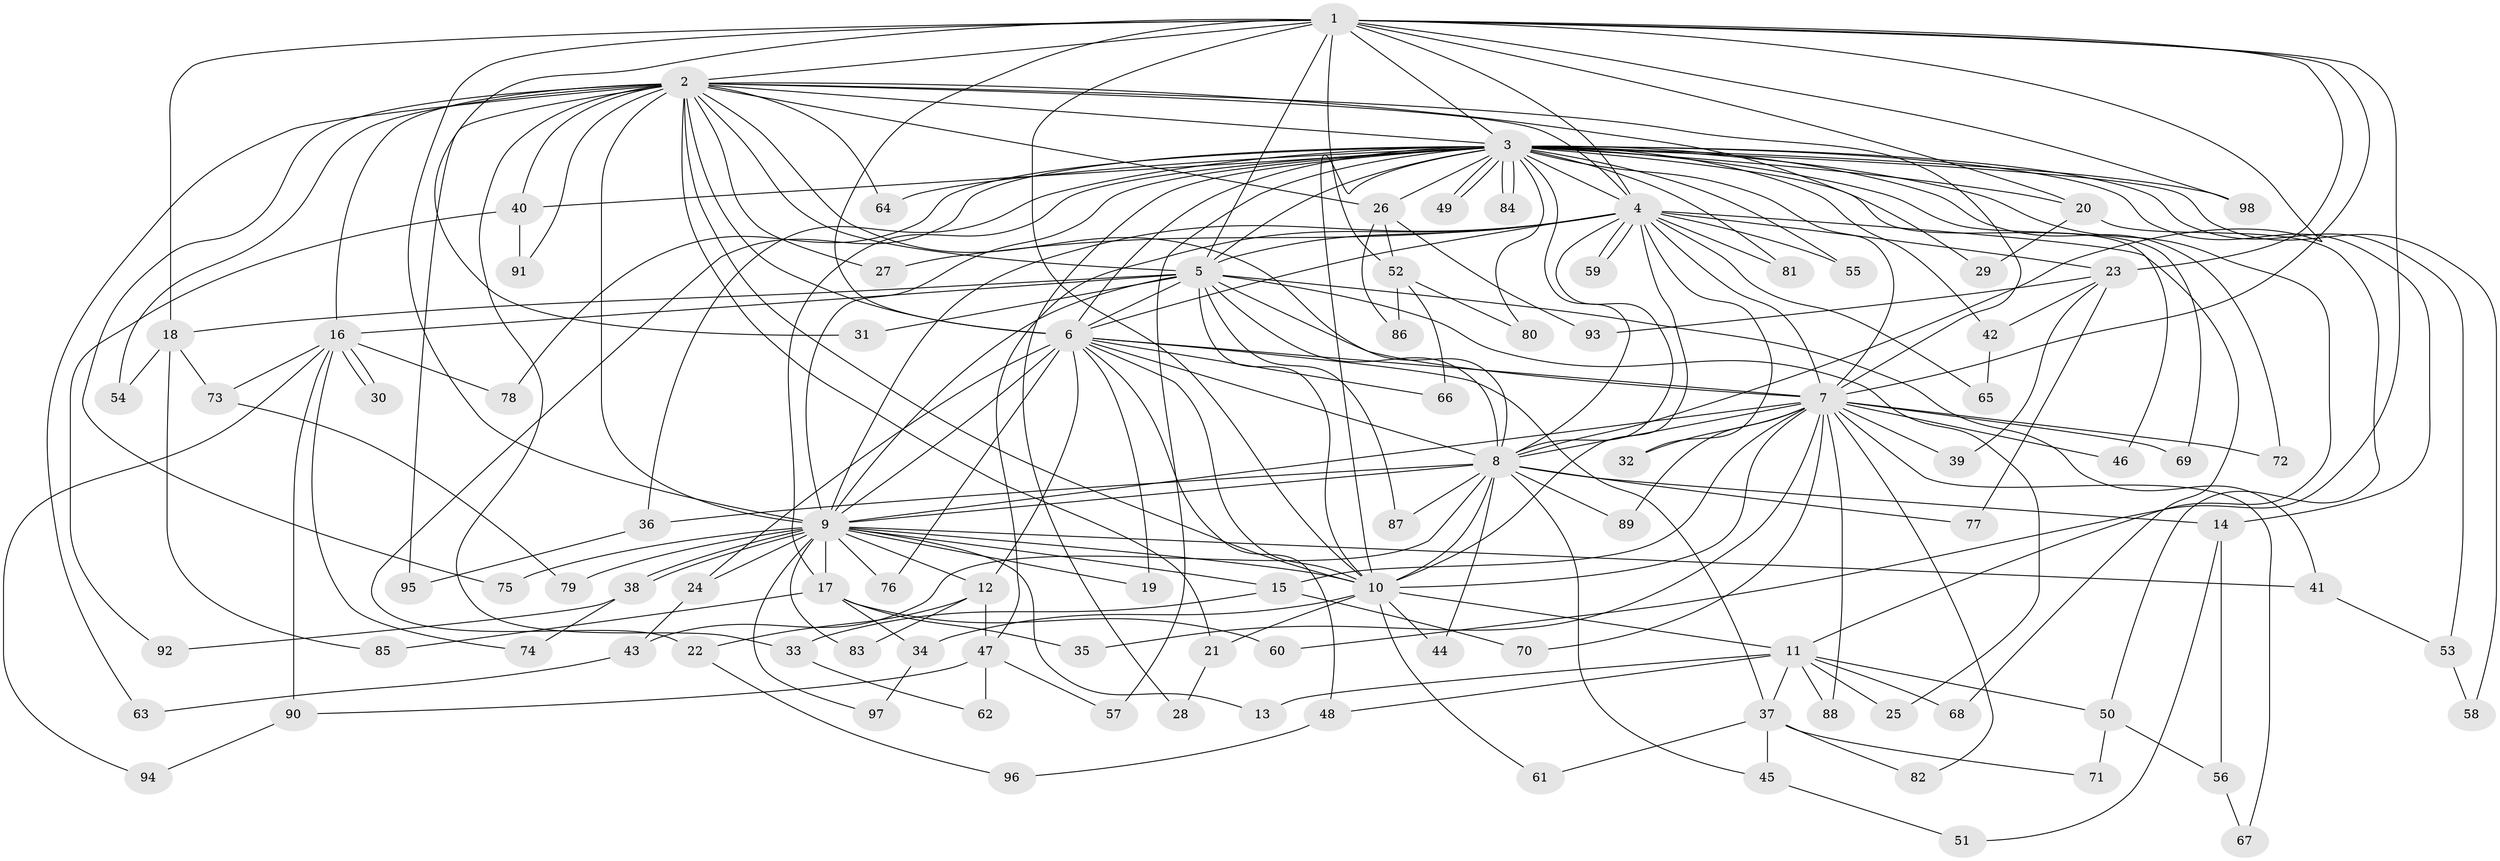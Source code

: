 // Generated by graph-tools (version 1.1) at 2025/34/03/09/25 02:34:49]
// undirected, 98 vertices, 221 edges
graph export_dot {
graph [start="1"]
  node [color=gray90,style=filled];
  1;
  2;
  3;
  4;
  5;
  6;
  7;
  8;
  9;
  10;
  11;
  12;
  13;
  14;
  15;
  16;
  17;
  18;
  19;
  20;
  21;
  22;
  23;
  24;
  25;
  26;
  27;
  28;
  29;
  30;
  31;
  32;
  33;
  34;
  35;
  36;
  37;
  38;
  39;
  40;
  41;
  42;
  43;
  44;
  45;
  46;
  47;
  48;
  49;
  50;
  51;
  52;
  53;
  54;
  55;
  56;
  57;
  58;
  59;
  60;
  61;
  62;
  63;
  64;
  65;
  66;
  67;
  68;
  69;
  70;
  71;
  72;
  73;
  74;
  75;
  76;
  77;
  78;
  79;
  80;
  81;
  82;
  83;
  84;
  85;
  86;
  87;
  88;
  89;
  90;
  91;
  92;
  93;
  94;
  95;
  96;
  97;
  98;
  1 -- 2;
  1 -- 3;
  1 -- 4;
  1 -- 5;
  1 -- 6;
  1 -- 7;
  1 -- 8;
  1 -- 9;
  1 -- 10;
  1 -- 18;
  1 -- 20;
  1 -- 23;
  1 -- 31;
  1 -- 52;
  1 -- 60;
  1 -- 98;
  2 -- 3;
  2 -- 4;
  2 -- 5;
  2 -- 6;
  2 -- 7;
  2 -- 8;
  2 -- 9;
  2 -- 10;
  2 -- 16;
  2 -- 21;
  2 -- 26;
  2 -- 27;
  2 -- 29;
  2 -- 33;
  2 -- 40;
  2 -- 54;
  2 -- 63;
  2 -- 64;
  2 -- 75;
  2 -- 91;
  2 -- 95;
  3 -- 4;
  3 -- 5;
  3 -- 6;
  3 -- 7;
  3 -- 8;
  3 -- 9;
  3 -- 10;
  3 -- 11;
  3 -- 14;
  3 -- 17;
  3 -- 20;
  3 -- 22;
  3 -- 26;
  3 -- 28;
  3 -- 36;
  3 -- 40;
  3 -- 42;
  3 -- 46;
  3 -- 49;
  3 -- 49;
  3 -- 53;
  3 -- 55;
  3 -- 57;
  3 -- 58;
  3 -- 64;
  3 -- 69;
  3 -- 72;
  3 -- 78;
  3 -- 80;
  3 -- 81;
  3 -- 84;
  3 -- 84;
  3 -- 98;
  4 -- 5;
  4 -- 6;
  4 -- 7;
  4 -- 8;
  4 -- 9;
  4 -- 10;
  4 -- 23;
  4 -- 27;
  4 -- 32;
  4 -- 47;
  4 -- 55;
  4 -- 59;
  4 -- 59;
  4 -- 65;
  4 -- 68;
  4 -- 81;
  5 -- 6;
  5 -- 7;
  5 -- 8;
  5 -- 9;
  5 -- 10;
  5 -- 16;
  5 -- 18;
  5 -- 25;
  5 -- 31;
  5 -- 41;
  5 -- 87;
  6 -- 7;
  6 -- 8;
  6 -- 9;
  6 -- 10;
  6 -- 12;
  6 -- 19;
  6 -- 24;
  6 -- 37;
  6 -- 48;
  6 -- 66;
  6 -- 76;
  7 -- 8;
  7 -- 9;
  7 -- 10;
  7 -- 15;
  7 -- 32;
  7 -- 35;
  7 -- 39;
  7 -- 46;
  7 -- 67;
  7 -- 69;
  7 -- 70;
  7 -- 72;
  7 -- 82;
  7 -- 88;
  7 -- 89;
  8 -- 9;
  8 -- 10;
  8 -- 14;
  8 -- 36;
  8 -- 43;
  8 -- 44;
  8 -- 45;
  8 -- 77;
  8 -- 87;
  8 -- 89;
  9 -- 10;
  9 -- 12;
  9 -- 13;
  9 -- 15;
  9 -- 17;
  9 -- 19;
  9 -- 24;
  9 -- 38;
  9 -- 38;
  9 -- 41;
  9 -- 75;
  9 -- 76;
  9 -- 79;
  9 -- 83;
  9 -- 97;
  10 -- 11;
  10 -- 21;
  10 -- 34;
  10 -- 44;
  10 -- 61;
  11 -- 13;
  11 -- 25;
  11 -- 37;
  11 -- 48;
  11 -- 50;
  11 -- 68;
  11 -- 88;
  12 -- 22;
  12 -- 47;
  12 -- 83;
  14 -- 51;
  14 -- 56;
  15 -- 33;
  15 -- 70;
  16 -- 30;
  16 -- 30;
  16 -- 73;
  16 -- 74;
  16 -- 78;
  16 -- 90;
  16 -- 94;
  17 -- 34;
  17 -- 35;
  17 -- 60;
  17 -- 85;
  18 -- 54;
  18 -- 73;
  18 -- 85;
  20 -- 29;
  20 -- 50;
  21 -- 28;
  22 -- 96;
  23 -- 39;
  23 -- 42;
  23 -- 77;
  23 -- 93;
  24 -- 43;
  26 -- 52;
  26 -- 86;
  26 -- 93;
  33 -- 62;
  34 -- 97;
  36 -- 95;
  37 -- 45;
  37 -- 61;
  37 -- 71;
  37 -- 82;
  38 -- 74;
  38 -- 92;
  40 -- 91;
  40 -- 92;
  41 -- 53;
  42 -- 65;
  43 -- 63;
  45 -- 51;
  47 -- 57;
  47 -- 62;
  47 -- 90;
  48 -- 96;
  50 -- 56;
  50 -- 71;
  52 -- 66;
  52 -- 80;
  52 -- 86;
  53 -- 58;
  56 -- 67;
  73 -- 79;
  90 -- 94;
}
